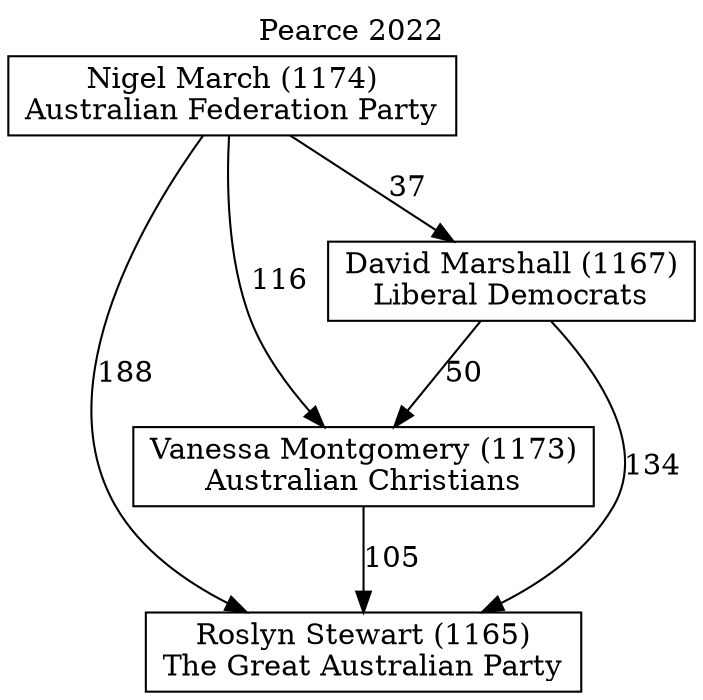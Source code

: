 // House preference flow
digraph "Roslyn Stewart (1165)_Pearce_2022" {
	graph [label="Pearce 2022" labelloc=t mclimit=10]
	node [shape=box]
	"Roslyn Stewart (1165)" [label="Roslyn Stewart (1165)
The Great Australian Party"]
	"Vanessa Montgomery (1173)" [label="Vanessa Montgomery (1173)
Australian Christians"]
	"David Marshall (1167)" [label="David Marshall (1167)
Liberal Democrats"]
	"Nigel March (1174)" [label="Nigel March (1174)
Australian Federation Party"]
	"Vanessa Montgomery (1173)" -> "Roslyn Stewart (1165)" [label=105]
	"David Marshall (1167)" -> "Vanessa Montgomery (1173)" [label=50]
	"Nigel March (1174)" -> "David Marshall (1167)" [label=37]
	"David Marshall (1167)" -> "Roslyn Stewart (1165)" [label=134]
	"Nigel March (1174)" -> "Roslyn Stewart (1165)" [label=188]
	"Nigel March (1174)" -> "Vanessa Montgomery (1173)" [label=116]
}
